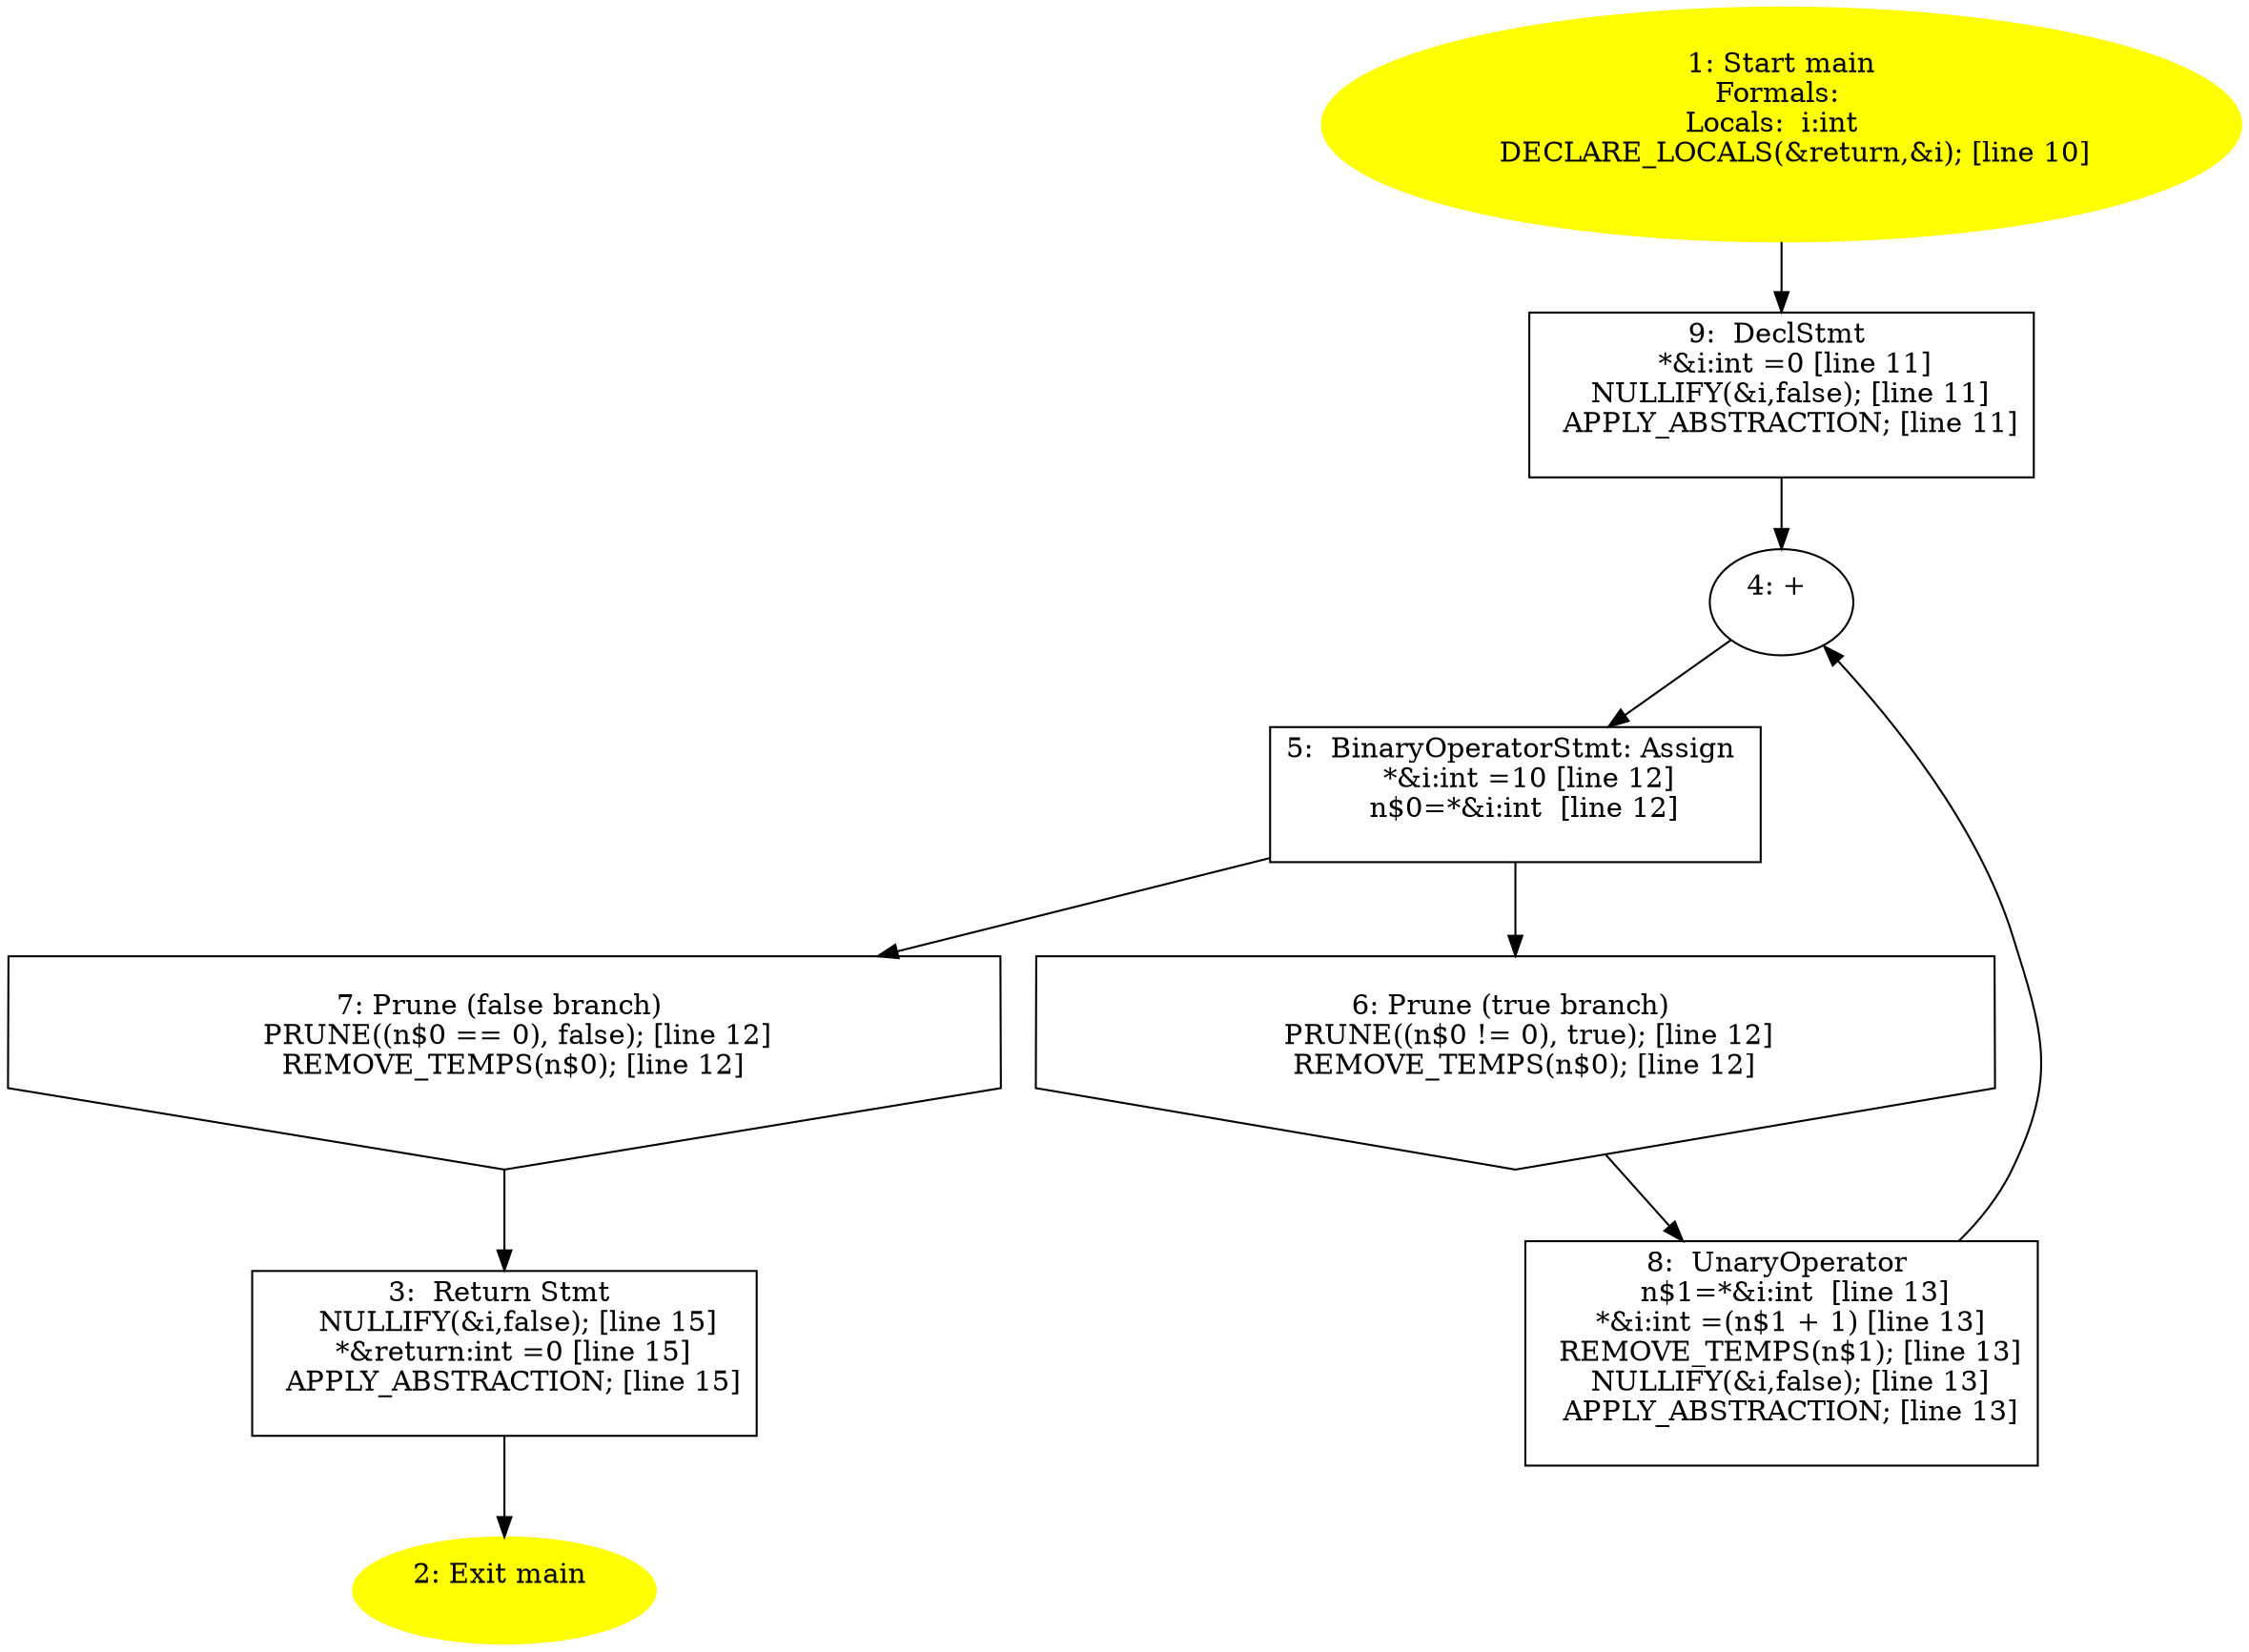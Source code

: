 digraph iCFG {
9 [label="9:  DeclStmt \n   *&i:int =0 [line 11]\n  NULLIFY(&i,false); [line 11]\n  APPLY_ABSTRACTION; [line 11]\n " shape="box"]
	

	 9 -> 4 ;
8 [label="8:  UnaryOperator \n   n$1=*&i:int  [line 13]\n  *&i:int =(n$1 + 1) [line 13]\n  REMOVE_TEMPS(n$1); [line 13]\n  NULLIFY(&i,false); [line 13]\n  APPLY_ABSTRACTION; [line 13]\n " shape="box"]
	

	 8 -> 4 ;
7 [label="7: Prune (false branch) \n   PRUNE((n$0 == 0), false); [line 12]\n  REMOVE_TEMPS(n$0); [line 12]\n " shape="invhouse"]
	

	 7 -> 3 ;
6 [label="6: Prune (true branch) \n   PRUNE((n$0 != 0), true); [line 12]\n  REMOVE_TEMPS(n$0); [line 12]\n " shape="invhouse"]
	

	 6 -> 8 ;
5 [label="5:  BinaryOperatorStmt: Assign \n   *&i:int =10 [line 12]\n  n$0=*&i:int  [line 12]\n " shape="box"]
	

	 5 -> 6 ;
	 5 -> 7 ;
4 [label="4: + \n  " ]
	

	 4 -> 5 ;
3 [label="3:  Return Stmt \n   NULLIFY(&i,false); [line 15]\n  *&return:int =0 [line 15]\n  APPLY_ABSTRACTION; [line 15]\n " shape="box"]
	

	 3 -> 2 ;
2 [label="2: Exit main \n  " color=yellow style=filled]
	

1 [label="1: Start main\nFormals: \nLocals:  i:int  \n   DECLARE_LOCALS(&return,&i); [line 10]\n " color=yellow style=filled]
	

	 1 -> 9 ;
}
